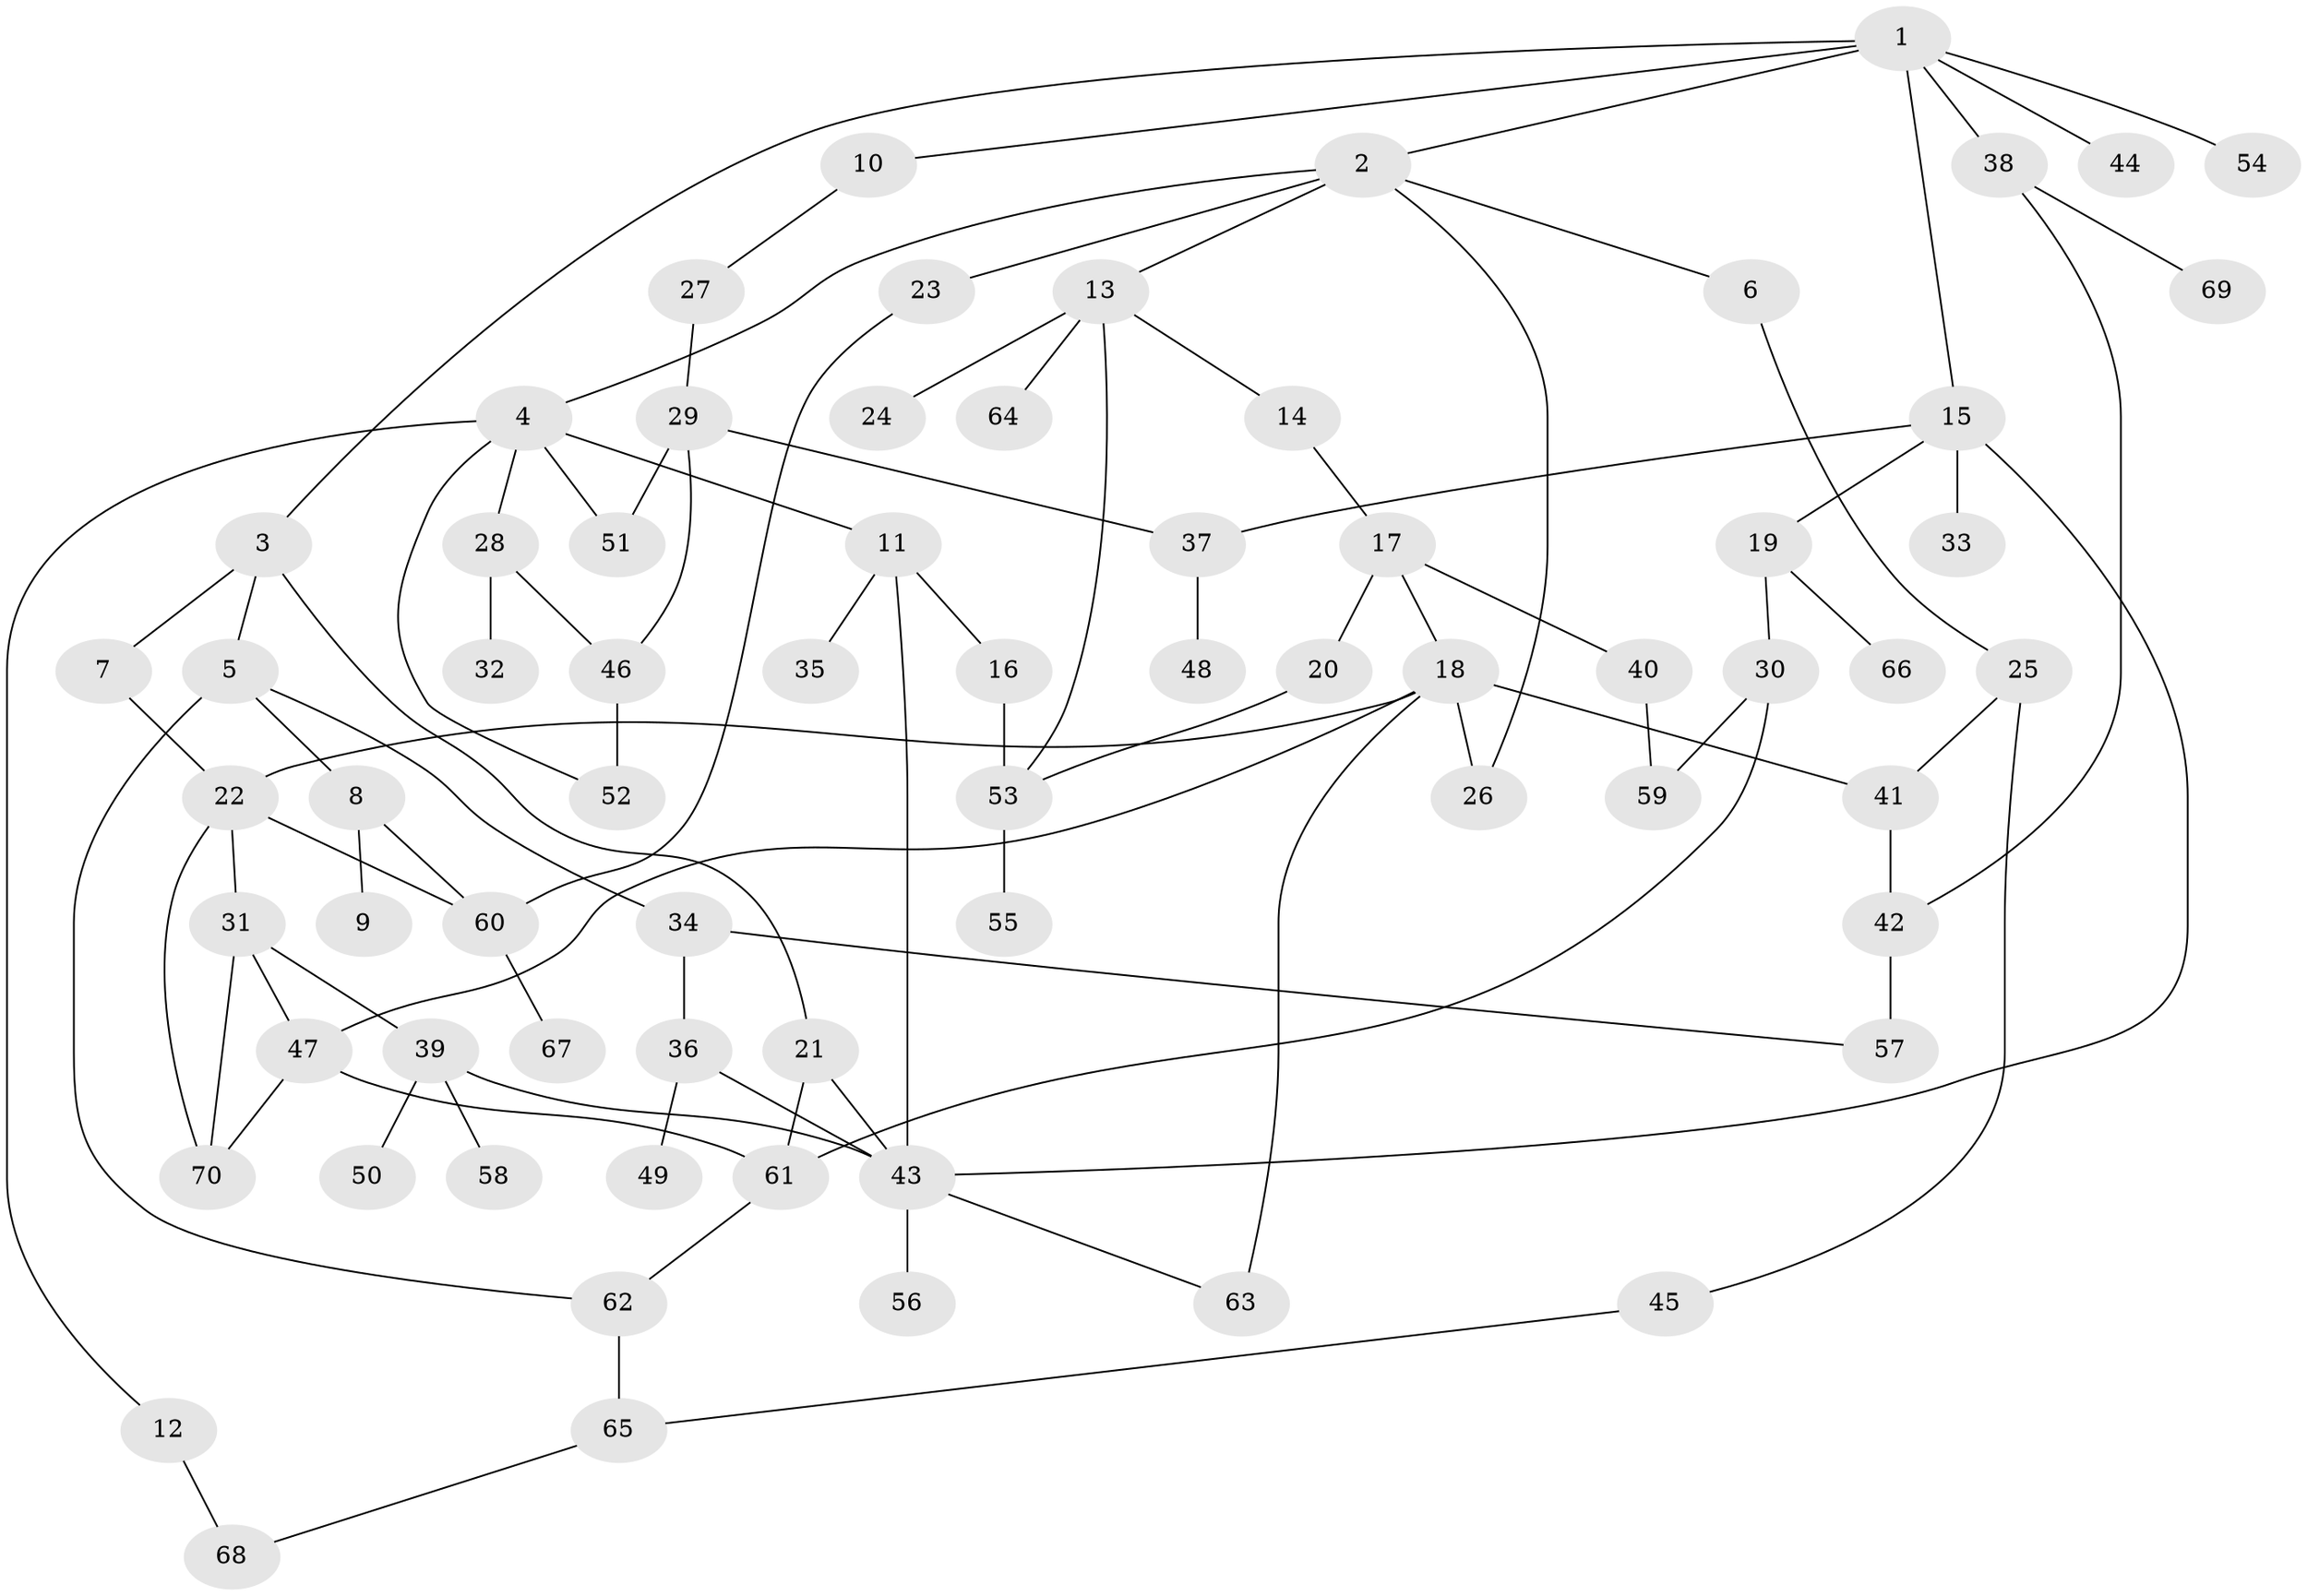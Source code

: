 // Generated by graph-tools (version 1.1) at 2025/00/03/09/25 03:00:56]
// undirected, 70 vertices, 96 edges
graph export_dot {
graph [start="1"]
  node [color=gray90,style=filled];
  1;
  2;
  3;
  4;
  5;
  6;
  7;
  8;
  9;
  10;
  11;
  12;
  13;
  14;
  15;
  16;
  17;
  18;
  19;
  20;
  21;
  22;
  23;
  24;
  25;
  26;
  27;
  28;
  29;
  30;
  31;
  32;
  33;
  34;
  35;
  36;
  37;
  38;
  39;
  40;
  41;
  42;
  43;
  44;
  45;
  46;
  47;
  48;
  49;
  50;
  51;
  52;
  53;
  54;
  55;
  56;
  57;
  58;
  59;
  60;
  61;
  62;
  63;
  64;
  65;
  66;
  67;
  68;
  69;
  70;
  1 -- 2;
  1 -- 3;
  1 -- 10;
  1 -- 15;
  1 -- 38;
  1 -- 44;
  1 -- 54;
  2 -- 4;
  2 -- 6;
  2 -- 13;
  2 -- 23;
  2 -- 26;
  3 -- 5;
  3 -- 7;
  3 -- 21;
  4 -- 11;
  4 -- 12;
  4 -- 28;
  4 -- 51;
  4 -- 52;
  5 -- 8;
  5 -- 34;
  5 -- 62;
  6 -- 25;
  7 -- 22;
  8 -- 9;
  8 -- 60;
  10 -- 27;
  11 -- 16;
  11 -- 35;
  11 -- 43;
  12 -- 68;
  13 -- 14;
  13 -- 24;
  13 -- 53;
  13 -- 64;
  14 -- 17;
  15 -- 19;
  15 -- 33;
  15 -- 37;
  15 -- 43;
  16 -- 53;
  17 -- 18;
  17 -- 20;
  17 -- 40;
  18 -- 22;
  18 -- 41;
  18 -- 63;
  18 -- 47;
  18 -- 26;
  19 -- 30;
  19 -- 66;
  20 -- 53;
  21 -- 43;
  21 -- 61;
  22 -- 31;
  22 -- 70;
  22 -- 60;
  23 -- 60;
  25 -- 45;
  25 -- 41;
  27 -- 29;
  28 -- 32;
  28 -- 46;
  29 -- 46;
  29 -- 51;
  29 -- 37;
  30 -- 59;
  30 -- 61;
  31 -- 39;
  31 -- 47;
  31 -- 70;
  34 -- 36;
  34 -- 57;
  36 -- 49;
  36 -- 43;
  37 -- 48;
  38 -- 42;
  38 -- 69;
  39 -- 50;
  39 -- 58;
  39 -- 43;
  40 -- 59;
  41 -- 42;
  42 -- 57;
  43 -- 56;
  43 -- 63;
  45 -- 65;
  46 -- 52;
  47 -- 61;
  47 -- 70;
  53 -- 55;
  60 -- 67;
  61 -- 62;
  62 -- 65;
  65 -- 68;
}
